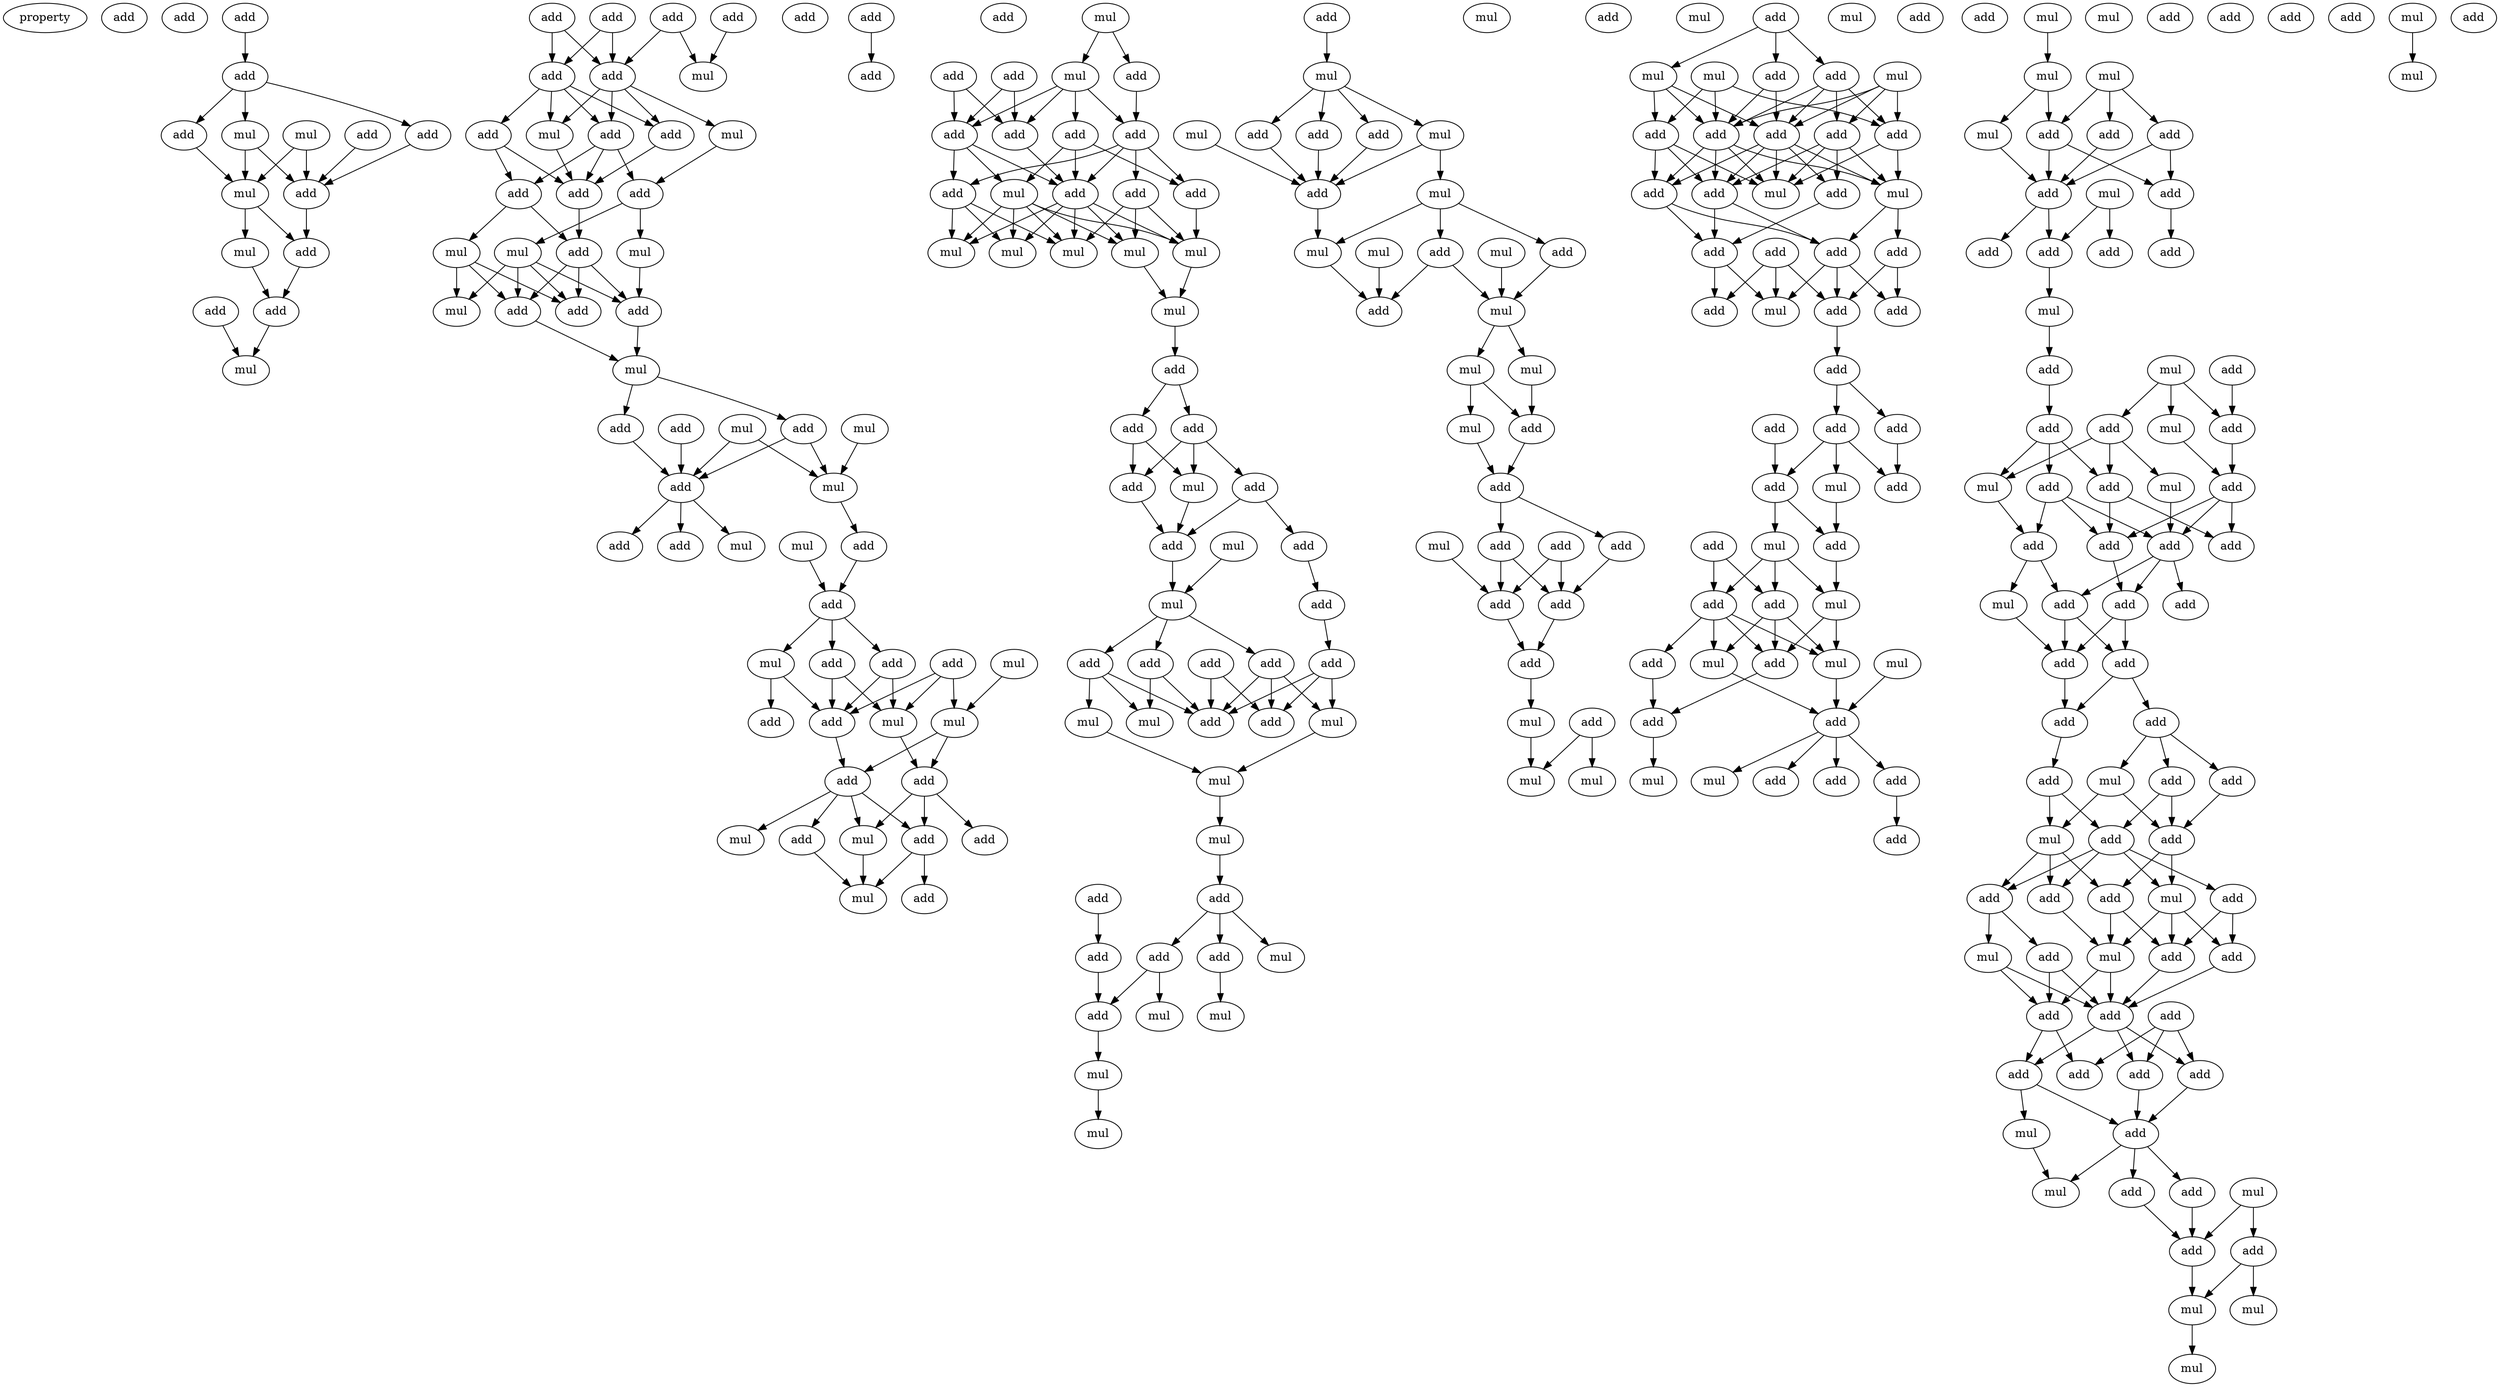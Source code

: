 digraph {
    node [fontcolor=black]
    property [mul=2,lf=1.4]
    0 [ label = add ];
    1 [ label = add ];
    2 [ label = add ];
    3 [ label = add ];
    4 [ label = mul ];
    5 [ label = mul ];
    6 [ label = add ];
    7 [ label = add ];
    8 [ label = add ];
    9 [ label = add ];
    10 [ label = mul ];
    11 [ label = mul ];
    12 [ label = add ];
    13 [ label = add ];
    14 [ label = add ];
    15 [ label = mul ];
    16 [ label = add ];
    17 [ label = add ];
    18 [ label = add ];
    19 [ label = add ];
    20 [ label = add ];
    21 [ label = mul ];
    22 [ label = add ];
    23 [ label = add ];
    24 [ label = mul ];
    25 [ label = add ];
    26 [ label = mul ];
    27 [ label = add ];
    28 [ label = add ];
    29 [ label = add ];
    30 [ label = add ];
    31 [ label = mul ];
    32 [ label = mul ];
    33 [ label = mul ];
    34 [ label = add ];
    35 [ label = add ];
    36 [ label = mul ];
    37 [ label = add ];
    38 [ label = add ];
    39 [ label = add ];
    40 [ label = mul ];
    41 [ label = mul ];
    42 [ label = add ];
    43 [ label = add ];
    44 [ label = add ];
    45 [ label = mul ];
    46 [ label = mul ];
    47 [ label = add ];
    48 [ label = add ];
    49 [ label = mul ];
    50 [ label = add ];
    51 [ label = add ];
    52 [ label = mul ];
    53 [ label = add ];
    54 [ label = mul ];
    55 [ label = mul ];
    56 [ label = add ];
    57 [ label = add ];
    58 [ label = add ];
    59 [ label = add ];
    60 [ label = mul ];
    61 [ label = add ];
    62 [ label = mul ];
    63 [ label = add ];
    64 [ label = add ];
    65 [ label = add ];
    66 [ label = add ];
    67 [ label = mul ];
    68 [ label = mul ];
    69 [ label = add ];
    70 [ label = mul ];
    71 [ label = add ];
    72 [ label = add ];
    73 [ label = add ];
    74 [ label = add ];
    75 [ label = mul ];
    76 [ label = add ];
    77 [ label = add ];
    78 [ label = mul ];
    79 [ label = add ];
    80 [ label = add ];
    81 [ label = add ];
    82 [ label = add ];
    83 [ label = add ];
    84 [ label = mul ];
    85 [ label = add ];
    86 [ label = add ];
    87 [ label = add ];
    88 [ label = add ];
    89 [ label = mul ];
    90 [ label = mul ];
    91 [ label = mul ];
    92 [ label = mul ];
    93 [ label = mul ];
    94 [ label = mul ];
    95 [ label = add ];
    96 [ label = add ];
    97 [ label = add ];
    98 [ label = mul ];
    99 [ label = add ];
    100 [ label = add ];
    101 [ label = add ];
    102 [ label = mul ];
    103 [ label = add ];
    104 [ label = add ];
    105 [ label = mul ];
    106 [ label = add ];
    107 [ label = add ];
    108 [ label = add ];
    109 [ label = add ];
    110 [ label = add ];
    111 [ label = mul ];
    112 [ label = mul ];
    113 [ label = add ];
    114 [ label = mul ];
    115 [ label = add ];
    116 [ label = mul ];
    117 [ label = mul ];
    118 [ label = add ];
    119 [ label = add ];
    120 [ label = add ];
    121 [ label = mul ];
    122 [ label = add ];
    123 [ label = add ];
    124 [ label = mul ];
    125 [ label = add ];
    126 [ label = mul ];
    127 [ label = mul ];
    128 [ label = mul ];
    129 [ label = add ];
    130 [ label = mul ];
    131 [ label = add ];
    132 [ label = add ];
    133 [ label = add ];
    134 [ label = mul ];
    135 [ label = mul ];
    136 [ label = mul ];
    137 [ label = add ];
    138 [ label = mul ];
    139 [ label = mul ];
    140 [ label = mul ];
    141 [ label = add ];
    142 [ label = add ];
    143 [ label = mul ];
    144 [ label = add ];
    145 [ label = mul ];
    146 [ label = mul ];
    147 [ label = mul ];
    148 [ label = mul ];
    149 [ label = add ];
    150 [ label = add ];
    151 [ label = mul ];
    152 [ label = add ];
    153 [ label = add ];
    154 [ label = add ];
    155 [ label = add ];
    156 [ label = add ];
    157 [ label = add ];
    158 [ label = add ];
    159 [ label = mul ];
    160 [ label = add ];
    161 [ label = mul ];
    162 [ label = mul ];
    163 [ label = mul ];
    164 [ label = add ];
    165 [ label = mul ];
    166 [ label = mul ];
    167 [ label = add ];
    168 [ label = add ];
    169 [ label = mul ];
    170 [ label = add ];
    171 [ label = add ];
    172 [ label = add ];
    173 [ label = add ];
    174 [ label = add ];
    175 [ label = mul ];
    176 [ label = add ];
    177 [ label = add ];
    178 [ label = add ];
    179 [ label = mul ];
    180 [ label = add ];
    181 [ label = add ];
    182 [ label = add ];
    183 [ label = add ];
    184 [ label = mul ];
    185 [ label = add ];
    186 [ label = add ];
    187 [ label = add ];
    188 [ label = add ];
    189 [ label = add ];
    190 [ label = add ];
    191 [ label = mul ];
    192 [ label = add ];
    193 [ label = mul ];
    194 [ label = add ];
    195 [ label = add ];
    196 [ label = add ];
    197 [ label = add ];
    198 [ label = add ];
    199 [ label = mul ];
    200 [ label = add ];
    201 [ label = mul ];
    202 [ label = add ];
    203 [ label = add ];
    204 [ label = add ];
    205 [ label = mul ];
    206 [ label = mul ];
    207 [ label = mul ];
    208 [ label = add ];
    209 [ label = add ];
    210 [ label = add ];
    211 [ label = add ];
    212 [ label = mul ];
    213 [ label = mul ];
    214 [ label = add ];
    215 [ label = add ];
    216 [ label = add ];
    217 [ label = mul ];
    218 [ label = mul ];
    219 [ label = mul ];
    220 [ label = mul ];
    221 [ label = add ];
    222 [ label = mul ];
    223 [ label = add ];
    224 [ label = add ];
    225 [ label = add ];
    226 [ label = add ];
    227 [ label = add ];
    228 [ label = mul ];
    229 [ label = add ];
    230 [ label = add ];
    231 [ label = add ];
    232 [ label = add ];
    233 [ label = mul ];
    234 [ label = add ];
    235 [ label = add ];
    236 [ label = add ];
    237 [ label = mul ];
    238 [ label = mul ];
    239 [ label = add ];
    240 [ label = add ];
    241 [ label = add ];
    242 [ label = add ];
    243 [ label = add ];
    244 [ label = mul ];
    245 [ label = mul ];
    246 [ label = add ];
    247 [ label = add ];
    248 [ label = add ];
    249 [ label = add ];
    250 [ label = add ];
    251 [ label = add ];
    252 [ label = add ];
    253 [ label = add ];
    254 [ label = mul ];
    255 [ label = add ];
    256 [ label = add ];
    257 [ label = add ];
    258 [ label = add ];
    259 [ label = mul ];
    260 [ label = add ];
    261 [ label = add ];
    262 [ label = add ];
    263 [ label = add ];
    264 [ label = mul ];
    265 [ label = add ];
    266 [ label = add ];
    267 [ label = add ];
    268 [ label = mul ];
    269 [ label = add ];
    270 [ label = add ];
    271 [ label = add ];
    272 [ label = add ];
    273 [ label = add ];
    274 [ label = mul ];
    275 [ label = mul ];
    276 [ label = add ];
    277 [ label = add ];
    278 [ label = add ];
    279 [ label = add ];
    280 [ label = add ];
    281 [ label = add ];
    282 [ label = add ];
    283 [ label = add ];
    284 [ label = add ];
    285 [ label = mul ];
    286 [ label = mul ];
    287 [ label = add ];
    288 [ label = mul ];
    289 [ label = add ];
    290 [ label = add ];
    291 [ label = add ];
    292 [ label = mul ];
    293 [ label = mul ];
    294 [ label = add ];
    295 [ label = mul ];
    296 [ label = mul ];
    297 [ label = add ];
    298 [ label = mul ];
    2 -> 3 [ name = 0 ];
    3 -> 5 [ name = 1 ];
    3 -> 6 [ name = 2 ];
    3 -> 7 [ name = 3 ];
    4 -> 9 [ name = 4 ];
    4 -> 10 [ name = 5 ];
    5 -> 9 [ name = 6 ];
    5 -> 10 [ name = 7 ];
    6 -> 10 [ name = 8 ];
    7 -> 9 [ name = 9 ];
    8 -> 9 [ name = 10 ];
    9 -> 12 [ name = 11 ];
    10 -> 11 [ name = 12 ];
    10 -> 12 [ name = 13 ];
    11 -> 14 [ name = 14 ];
    12 -> 14 [ name = 15 ];
    13 -> 15 [ name = 16 ];
    14 -> 15 [ name = 17 ];
    16 -> 20 [ name = 18 ];
    16 -> 22 [ name = 19 ];
    17 -> 20 [ name = 20 ];
    17 -> 21 [ name = 21 ];
    18 -> 21 [ name = 22 ];
    19 -> 20 [ name = 23 ];
    19 -> 22 [ name = 24 ];
    20 -> 23 [ name = 25 ];
    20 -> 24 [ name = 26 ];
    20 -> 25 [ name = 27 ];
    20 -> 26 [ name = 28 ];
    22 -> 23 [ name = 29 ];
    22 -> 25 [ name = 30 ];
    22 -> 26 [ name = 31 ];
    22 -> 27 [ name = 32 ];
    23 -> 28 [ name = 33 ];
    23 -> 29 [ name = 34 ];
    23 -> 30 [ name = 35 ];
    24 -> 30 [ name = 36 ];
    25 -> 29 [ name = 37 ];
    26 -> 29 [ name = 38 ];
    27 -> 28 [ name = 39 ];
    27 -> 29 [ name = 40 ];
    28 -> 32 [ name = 41 ];
    28 -> 34 [ name = 42 ];
    29 -> 34 [ name = 43 ];
    30 -> 31 [ name = 44 ];
    30 -> 33 [ name = 45 ];
    31 -> 37 [ name = 46 ];
    32 -> 35 [ name = 47 ];
    32 -> 36 [ name = 48 ];
    32 -> 39 [ name = 49 ];
    33 -> 35 [ name = 50 ];
    33 -> 36 [ name = 51 ];
    33 -> 37 [ name = 52 ];
    33 -> 39 [ name = 53 ];
    34 -> 35 [ name = 54 ];
    34 -> 37 [ name = 55 ];
    34 -> 39 [ name = 56 ];
    35 -> 40 [ name = 57 ];
    37 -> 40 [ name = 58 ];
    40 -> 42 [ name = 59 ];
    40 -> 43 [ name = 60 ];
    41 -> 46 [ name = 61 ];
    42 -> 47 [ name = 62 ];
    43 -> 46 [ name = 63 ];
    43 -> 47 [ name = 64 ];
    44 -> 47 [ name = 65 ];
    45 -> 46 [ name = 66 ];
    45 -> 47 [ name = 67 ];
    46 -> 50 [ name = 68 ];
    47 -> 48 [ name = 69 ];
    47 -> 51 [ name = 70 ];
    47 -> 52 [ name = 71 ];
    49 -> 53 [ name = 72 ];
    50 -> 53 [ name = 73 ];
    53 -> 55 [ name = 74 ];
    53 -> 56 [ name = 75 ];
    53 -> 57 [ name = 76 ];
    54 -> 60 [ name = 77 ];
    55 -> 59 [ name = 78 ];
    55 -> 61 [ name = 79 ];
    56 -> 61 [ name = 80 ];
    56 -> 62 [ name = 81 ];
    57 -> 61 [ name = 82 ];
    57 -> 62 [ name = 83 ];
    58 -> 60 [ name = 84 ];
    58 -> 61 [ name = 85 ];
    58 -> 62 [ name = 86 ];
    60 -> 63 [ name = 87 ];
    60 -> 64 [ name = 88 ];
    61 -> 63 [ name = 89 ];
    62 -> 64 [ name = 90 ];
    63 -> 66 [ name = 91 ];
    63 -> 67 [ name = 92 ];
    63 -> 68 [ name = 93 ];
    63 -> 69 [ name = 94 ];
    64 -> 65 [ name = 95 ];
    64 -> 67 [ name = 96 ];
    64 -> 69 [ name = 97 ];
    66 -> 70 [ name = 98 ];
    67 -> 70 [ name = 99 ];
    69 -> 70 [ name = 100 ];
    69 -> 71 [ name = 101 ];
    72 -> 74 [ name = 102 ];
    75 -> 77 [ name = 103 ];
    75 -> 78 [ name = 104 ];
    76 -> 80 [ name = 105 ];
    76 -> 81 [ name = 106 ];
    77 -> 82 [ name = 107 ];
    78 -> 80 [ name = 108 ];
    78 -> 81 [ name = 109 ];
    78 -> 82 [ name = 110 ];
    78 -> 83 [ name = 111 ];
    79 -> 80 [ name = 112 ];
    79 -> 81 [ name = 113 ];
    80 -> 84 [ name = 114 ];
    80 -> 87 [ name = 115 ];
    80 -> 88 [ name = 116 ];
    81 -> 88 [ name = 117 ];
    82 -> 85 [ name = 118 ];
    82 -> 86 [ name = 119 ];
    82 -> 87 [ name = 120 ];
    82 -> 88 [ name = 121 ];
    83 -> 84 [ name = 122 ];
    83 -> 85 [ name = 123 ];
    83 -> 88 [ name = 124 ];
    84 -> 89 [ name = 125 ];
    84 -> 90 [ name = 126 ];
    84 -> 91 [ name = 127 ];
    84 -> 92 [ name = 128 ];
    84 -> 93 [ name = 129 ];
    85 -> 92 [ name = 130 ];
    86 -> 90 [ name = 131 ];
    86 -> 92 [ name = 132 ];
    86 -> 93 [ name = 133 ];
    87 -> 89 [ name = 134 ];
    87 -> 91 [ name = 135 ];
    87 -> 93 [ name = 136 ];
    88 -> 89 [ name = 137 ];
    88 -> 90 [ name = 138 ];
    88 -> 91 [ name = 139 ];
    88 -> 92 [ name = 140 ];
    88 -> 93 [ name = 141 ];
    90 -> 94 [ name = 142 ];
    92 -> 94 [ name = 143 ];
    94 -> 95 [ name = 144 ];
    95 -> 96 [ name = 145 ];
    95 -> 97 [ name = 146 ];
    96 -> 98 [ name = 147 ];
    96 -> 100 [ name = 148 ];
    97 -> 98 [ name = 149 ];
    97 -> 99 [ name = 150 ];
    97 -> 100 [ name = 151 ];
    98 -> 101 [ name = 152 ];
    99 -> 101 [ name = 153 ];
    99 -> 103 [ name = 154 ];
    100 -> 101 [ name = 155 ];
    101 -> 105 [ name = 156 ];
    102 -> 105 [ name = 157 ];
    103 -> 104 [ name = 158 ];
    104 -> 108 [ name = 159 ];
    105 -> 106 [ name = 160 ];
    105 -> 107 [ name = 161 ];
    105 -> 110 [ name = 162 ];
    106 -> 114 [ name = 163 ];
    106 -> 115 [ name = 164 ];
    107 -> 112 [ name = 165 ];
    107 -> 114 [ name = 166 ];
    107 -> 115 [ name = 167 ];
    108 -> 111 [ name = 168 ];
    108 -> 113 [ name = 169 ];
    108 -> 115 [ name = 170 ];
    109 -> 113 [ name = 171 ];
    109 -> 115 [ name = 172 ];
    110 -> 111 [ name = 173 ];
    110 -> 113 [ name = 174 ];
    110 -> 115 [ name = 175 ];
    111 -> 116 [ name = 176 ];
    112 -> 116 [ name = 177 ];
    116 -> 117 [ name = 178 ];
    117 -> 119 [ name = 179 ];
    118 -> 122 [ name = 180 ];
    119 -> 120 [ name = 181 ];
    119 -> 121 [ name = 182 ];
    119 -> 123 [ name = 183 ];
    120 -> 125 [ name = 184 ];
    120 -> 126 [ name = 185 ];
    122 -> 125 [ name = 186 ];
    123 -> 124 [ name = 187 ];
    125 -> 127 [ name = 188 ];
    127 -> 128 [ name = 189 ];
    129 -> 130 [ name = 190 ];
    130 -> 131 [ name = 191 ];
    130 -> 132 [ name = 192 ];
    130 -> 133 [ name = 193 ];
    130 -> 134 [ name = 194 ];
    131 -> 137 [ name = 195 ];
    132 -> 137 [ name = 196 ];
    133 -> 137 [ name = 197 ];
    134 -> 136 [ name = 198 ];
    134 -> 137 [ name = 199 ];
    135 -> 137 [ name = 200 ];
    136 -> 140 [ name = 201 ];
    136 -> 141 [ name = 202 ];
    136 -> 142 [ name = 203 ];
    137 -> 140 [ name = 204 ];
    138 -> 144 [ name = 205 ];
    139 -> 143 [ name = 206 ];
    140 -> 144 [ name = 207 ];
    141 -> 143 [ name = 208 ];
    142 -> 143 [ name = 209 ];
    142 -> 144 [ name = 210 ];
    143 -> 145 [ name = 211 ];
    143 -> 146 [ name = 212 ];
    145 -> 149 [ name = 213 ];
    146 -> 148 [ name = 214 ];
    146 -> 149 [ name = 215 ];
    148 -> 150 [ name = 216 ];
    149 -> 150 [ name = 217 ];
    150 -> 152 [ name = 218 ];
    150 -> 153 [ name = 219 ];
    151 -> 155 [ name = 220 ];
    152 -> 155 [ name = 221 ];
    152 -> 156 [ name = 222 ];
    153 -> 156 [ name = 223 ];
    154 -> 155 [ name = 224 ];
    154 -> 156 [ name = 225 ];
    155 -> 157 [ name = 226 ];
    156 -> 157 [ name = 227 ];
    157 -> 159 [ name = 228 ];
    158 -> 161 [ name = 229 ];
    158 -> 162 [ name = 230 ];
    159 -> 162 [ name = 231 ];
    164 -> 166 [ name = 232 ];
    164 -> 167 [ name = 233 ];
    164 -> 168 [ name = 234 ];
    165 -> 171 [ name = 235 ];
    165 -> 172 [ name = 236 ];
    165 -> 173 [ name = 237 ];
    166 -> 172 [ name = 238 ];
    166 -> 173 [ name = 239 ];
    166 -> 174 [ name = 240 ];
    167 -> 172 [ name = 241 ];
    167 -> 174 [ name = 242 ];
    168 -> 170 [ name = 243 ];
    168 -> 171 [ name = 244 ];
    168 -> 172 [ name = 245 ];
    168 -> 174 [ name = 246 ];
    169 -> 170 [ name = 247 ];
    169 -> 171 [ name = 248 ];
    169 -> 172 [ name = 249 ];
    169 -> 174 [ name = 250 ];
    170 -> 175 [ name = 251 ];
    170 -> 177 [ name = 252 ];
    170 -> 178 [ name = 253 ];
    170 -> 179 [ name = 254 ];
    171 -> 175 [ name = 255 ];
    171 -> 179 [ name = 256 ];
    172 -> 175 [ name = 257 ];
    172 -> 176 [ name = 258 ];
    172 -> 177 [ name = 259 ];
    172 -> 179 [ name = 260 ];
    173 -> 175 [ name = 261 ];
    173 -> 176 [ name = 262 ];
    173 -> 177 [ name = 263 ];
    174 -> 175 [ name = 264 ];
    174 -> 176 [ name = 265 ];
    174 -> 177 [ name = 266 ];
    174 -> 178 [ name = 267 ];
    174 -> 179 [ name = 268 ];
    176 -> 180 [ name = 269 ];
    176 -> 183 [ name = 270 ];
    177 -> 180 [ name = 271 ];
    177 -> 183 [ name = 272 ];
    178 -> 183 [ name = 273 ];
    179 -> 180 [ name = 274 ];
    179 -> 181 [ name = 275 ];
    180 -> 184 [ name = 276 ];
    180 -> 185 [ name = 277 ];
    180 -> 187 [ name = 278 ];
    181 -> 185 [ name = 279 ];
    181 -> 187 [ name = 280 ];
    182 -> 184 [ name = 281 ];
    182 -> 186 [ name = 282 ];
    182 -> 187 [ name = 283 ];
    183 -> 184 [ name = 284 ];
    183 -> 186 [ name = 285 ];
    187 -> 188 [ name = 286 ];
    188 -> 189 [ name = 287 ];
    188 -> 192 [ name = 288 ];
    189 -> 193 [ name = 289 ];
    189 -> 194 [ name = 290 ];
    189 -> 195 [ name = 291 ];
    190 -> 195 [ name = 292 ];
    192 -> 194 [ name = 293 ];
    193 -> 198 [ name = 294 ];
    195 -> 198 [ name = 295 ];
    195 -> 199 [ name = 296 ];
    197 -> 200 [ name = 297 ];
    197 -> 202 [ name = 298 ];
    198 -> 201 [ name = 299 ];
    199 -> 200 [ name = 300 ];
    199 -> 201 [ name = 301 ];
    199 -> 202 [ name = 302 ];
    200 -> 203 [ name = 303 ];
    200 -> 205 [ name = 304 ];
    200 -> 207 [ name = 305 ];
    201 -> 203 [ name = 306 ];
    201 -> 207 [ name = 307 ];
    202 -> 203 [ name = 308 ];
    202 -> 204 [ name = 309 ];
    202 -> 205 [ name = 310 ];
    202 -> 207 [ name = 311 ];
    203 -> 209 [ name = 312 ];
    204 -> 209 [ name = 313 ];
    205 -> 208 [ name = 314 ];
    206 -> 208 [ name = 315 ];
    207 -> 208 [ name = 316 ];
    208 -> 210 [ name = 317 ];
    208 -> 211 [ name = 318 ];
    208 -> 213 [ name = 319 ];
    208 -> 214 [ name = 320 ];
    209 -> 212 [ name = 321 ];
    211 -> 215 [ name = 322 ];
    217 -> 220 [ name = 323 ];
    219 -> 221 [ name = 324 ];
    219 -> 223 [ name = 325 ];
    219 -> 224 [ name = 326 ];
    220 -> 222 [ name = 327 ];
    220 -> 223 [ name = 328 ];
    221 -> 226 [ name = 329 ];
    221 -> 227 [ name = 330 ];
    222 -> 227 [ name = 331 ];
    223 -> 226 [ name = 332 ];
    223 -> 227 [ name = 333 ];
    224 -> 227 [ name = 334 ];
    226 -> 231 [ name = 335 ];
    227 -> 230 [ name = 336 ];
    227 -> 232 [ name = 337 ];
    228 -> 229 [ name = 338 ];
    228 -> 232 [ name = 339 ];
    232 -> 233 [ name = 340 ];
    233 -> 235 [ name = 341 ];
    235 -> 241 [ name = 342 ];
    236 -> 240 [ name = 343 ];
    237 -> 238 [ name = 344 ];
    237 -> 239 [ name = 345 ];
    237 -> 240 [ name = 346 ];
    238 -> 243 [ name = 347 ];
    239 -> 242 [ name = 348 ];
    239 -> 244 [ name = 349 ];
    239 -> 245 [ name = 350 ];
    240 -> 243 [ name = 351 ];
    241 -> 242 [ name = 352 ];
    241 -> 245 [ name = 353 ];
    241 -> 246 [ name = 354 ];
    242 -> 247 [ name = 355 ];
    242 -> 248 [ name = 356 ];
    243 -> 247 [ name = 357 ];
    243 -> 248 [ name = 358 ];
    243 -> 249 [ name = 359 ];
    244 -> 249 [ name = 360 ];
    245 -> 250 [ name = 361 ];
    246 -> 247 [ name = 362 ];
    246 -> 249 [ name = 363 ];
    246 -> 250 [ name = 364 ];
    247 -> 252 [ name = 365 ];
    249 -> 251 [ name = 366 ];
    249 -> 252 [ name = 367 ];
    249 -> 253 [ name = 368 ];
    250 -> 253 [ name = 369 ];
    250 -> 254 [ name = 370 ];
    252 -> 255 [ name = 371 ];
    252 -> 256 [ name = 372 ];
    253 -> 255 [ name = 373 ];
    253 -> 256 [ name = 374 ];
    254 -> 256 [ name = 375 ];
    255 -> 257 [ name = 376 ];
    255 -> 258 [ name = 377 ];
    256 -> 257 [ name = 378 ];
    257 -> 263 [ name = 379 ];
    258 -> 259 [ name = 380 ];
    258 -> 261 [ name = 381 ];
    258 -> 262 [ name = 382 ];
    259 -> 264 [ name = 383 ];
    259 -> 265 [ name = 384 ];
    261 -> 265 [ name = 385 ];
    262 -> 265 [ name = 386 ];
    262 -> 266 [ name = 387 ];
    263 -> 264 [ name = 388 ];
    263 -> 266 [ name = 389 ];
    264 -> 269 [ name = 390 ];
    264 -> 270 [ name = 391 ];
    264 -> 271 [ name = 392 ];
    265 -> 268 [ name = 393 ];
    265 -> 271 [ name = 394 ];
    266 -> 267 [ name = 395 ];
    266 -> 268 [ name = 396 ];
    266 -> 269 [ name = 397 ];
    266 -> 270 [ name = 398 ];
    267 -> 272 [ name = 399 ];
    267 -> 273 [ name = 400 ];
    268 -> 272 [ name = 401 ];
    268 -> 273 [ name = 402 ];
    268 -> 274 [ name = 403 ];
    269 -> 275 [ name = 404 ];
    269 -> 276 [ name = 405 ];
    270 -> 274 [ name = 406 ];
    271 -> 272 [ name = 407 ];
    271 -> 274 [ name = 408 ];
    272 -> 279 [ name = 409 ];
    273 -> 279 [ name = 410 ];
    274 -> 278 [ name = 411 ];
    274 -> 279 [ name = 412 ];
    275 -> 278 [ name = 413 ];
    275 -> 279 [ name = 414 ];
    276 -> 278 [ name = 415 ];
    276 -> 279 [ name = 416 ];
    277 -> 281 [ name = 417 ];
    277 -> 282 [ name = 418 ];
    277 -> 283 [ name = 419 ];
    278 -> 280 [ name = 420 ];
    278 -> 281 [ name = 421 ];
    279 -> 280 [ name = 422 ];
    279 -> 282 [ name = 423 ];
    279 -> 283 [ name = 424 ];
    280 -> 284 [ name = 425 ];
    280 -> 285 [ name = 426 ];
    282 -> 284 [ name = 427 ];
    283 -> 284 [ name = 428 ];
    284 -> 287 [ name = 429 ];
    284 -> 288 [ name = 430 ];
    284 -> 289 [ name = 431 ];
    285 -> 288 [ name = 432 ];
    286 -> 290 [ name = 433 ];
    286 -> 291 [ name = 434 ];
    287 -> 290 [ name = 435 ];
    289 -> 290 [ name = 436 ];
    290 -> 292 [ name = 437 ];
    291 -> 292 [ name = 438 ];
    291 -> 293 [ name = 439 ];
    292 -> 295 [ name = 440 ];
    296 -> 298 [ name = 441 ];
}
